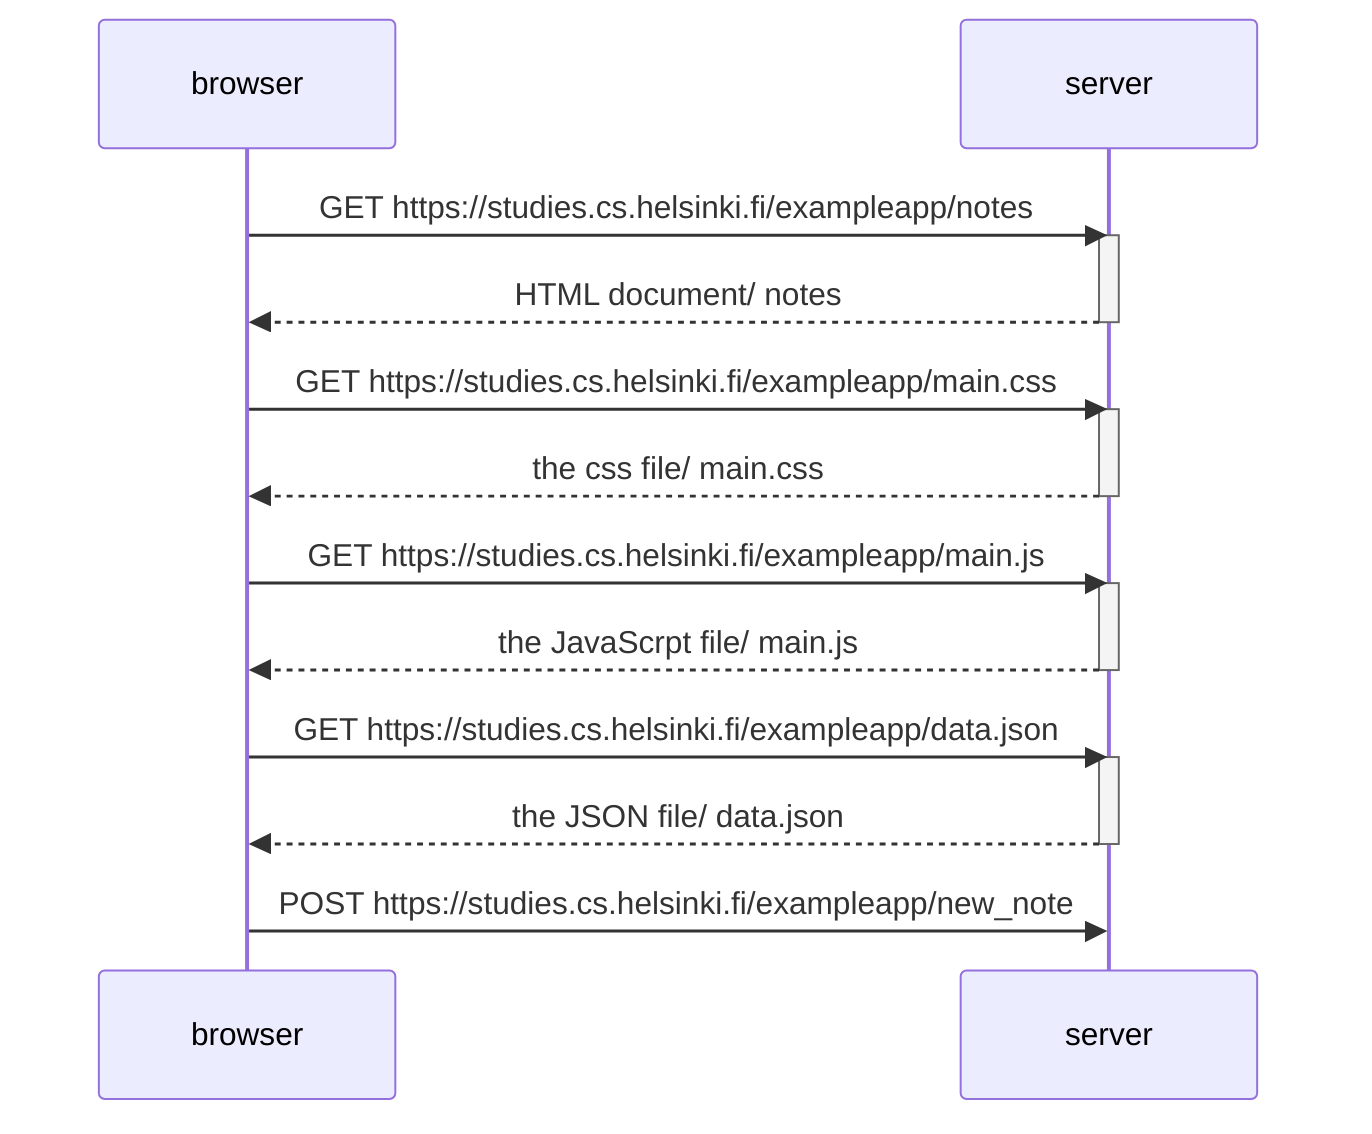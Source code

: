 sequenceDiagram
        participant browser
        participant server


    browser->>server: GET https://studies.cs.helsinki.fi/exampleapp/notes
    activate server
    server-->> browser: HTML document/ notes
    deactivate server

    browser->>server: GET https://studies.cs.helsinki.fi/exampleapp/main.css
    activate server
    server-->> browser: the css file/ main.css
    deactivate server

    browser->>server: GET https://studies.cs.helsinki.fi/exampleapp/main.js
    activate server
    server-->>browser: the JavaScrpt file/ main.js
    deactivate server

    browser->>server: GET https://studies.cs.helsinki.fi/exampleapp/data.json
    activate server
    server-->>browser: the JSON file/ data.json
    deactivate server

    browser->>server: POST https://studies.cs.helsinki.fi/exampleapp/new_note
    activate server